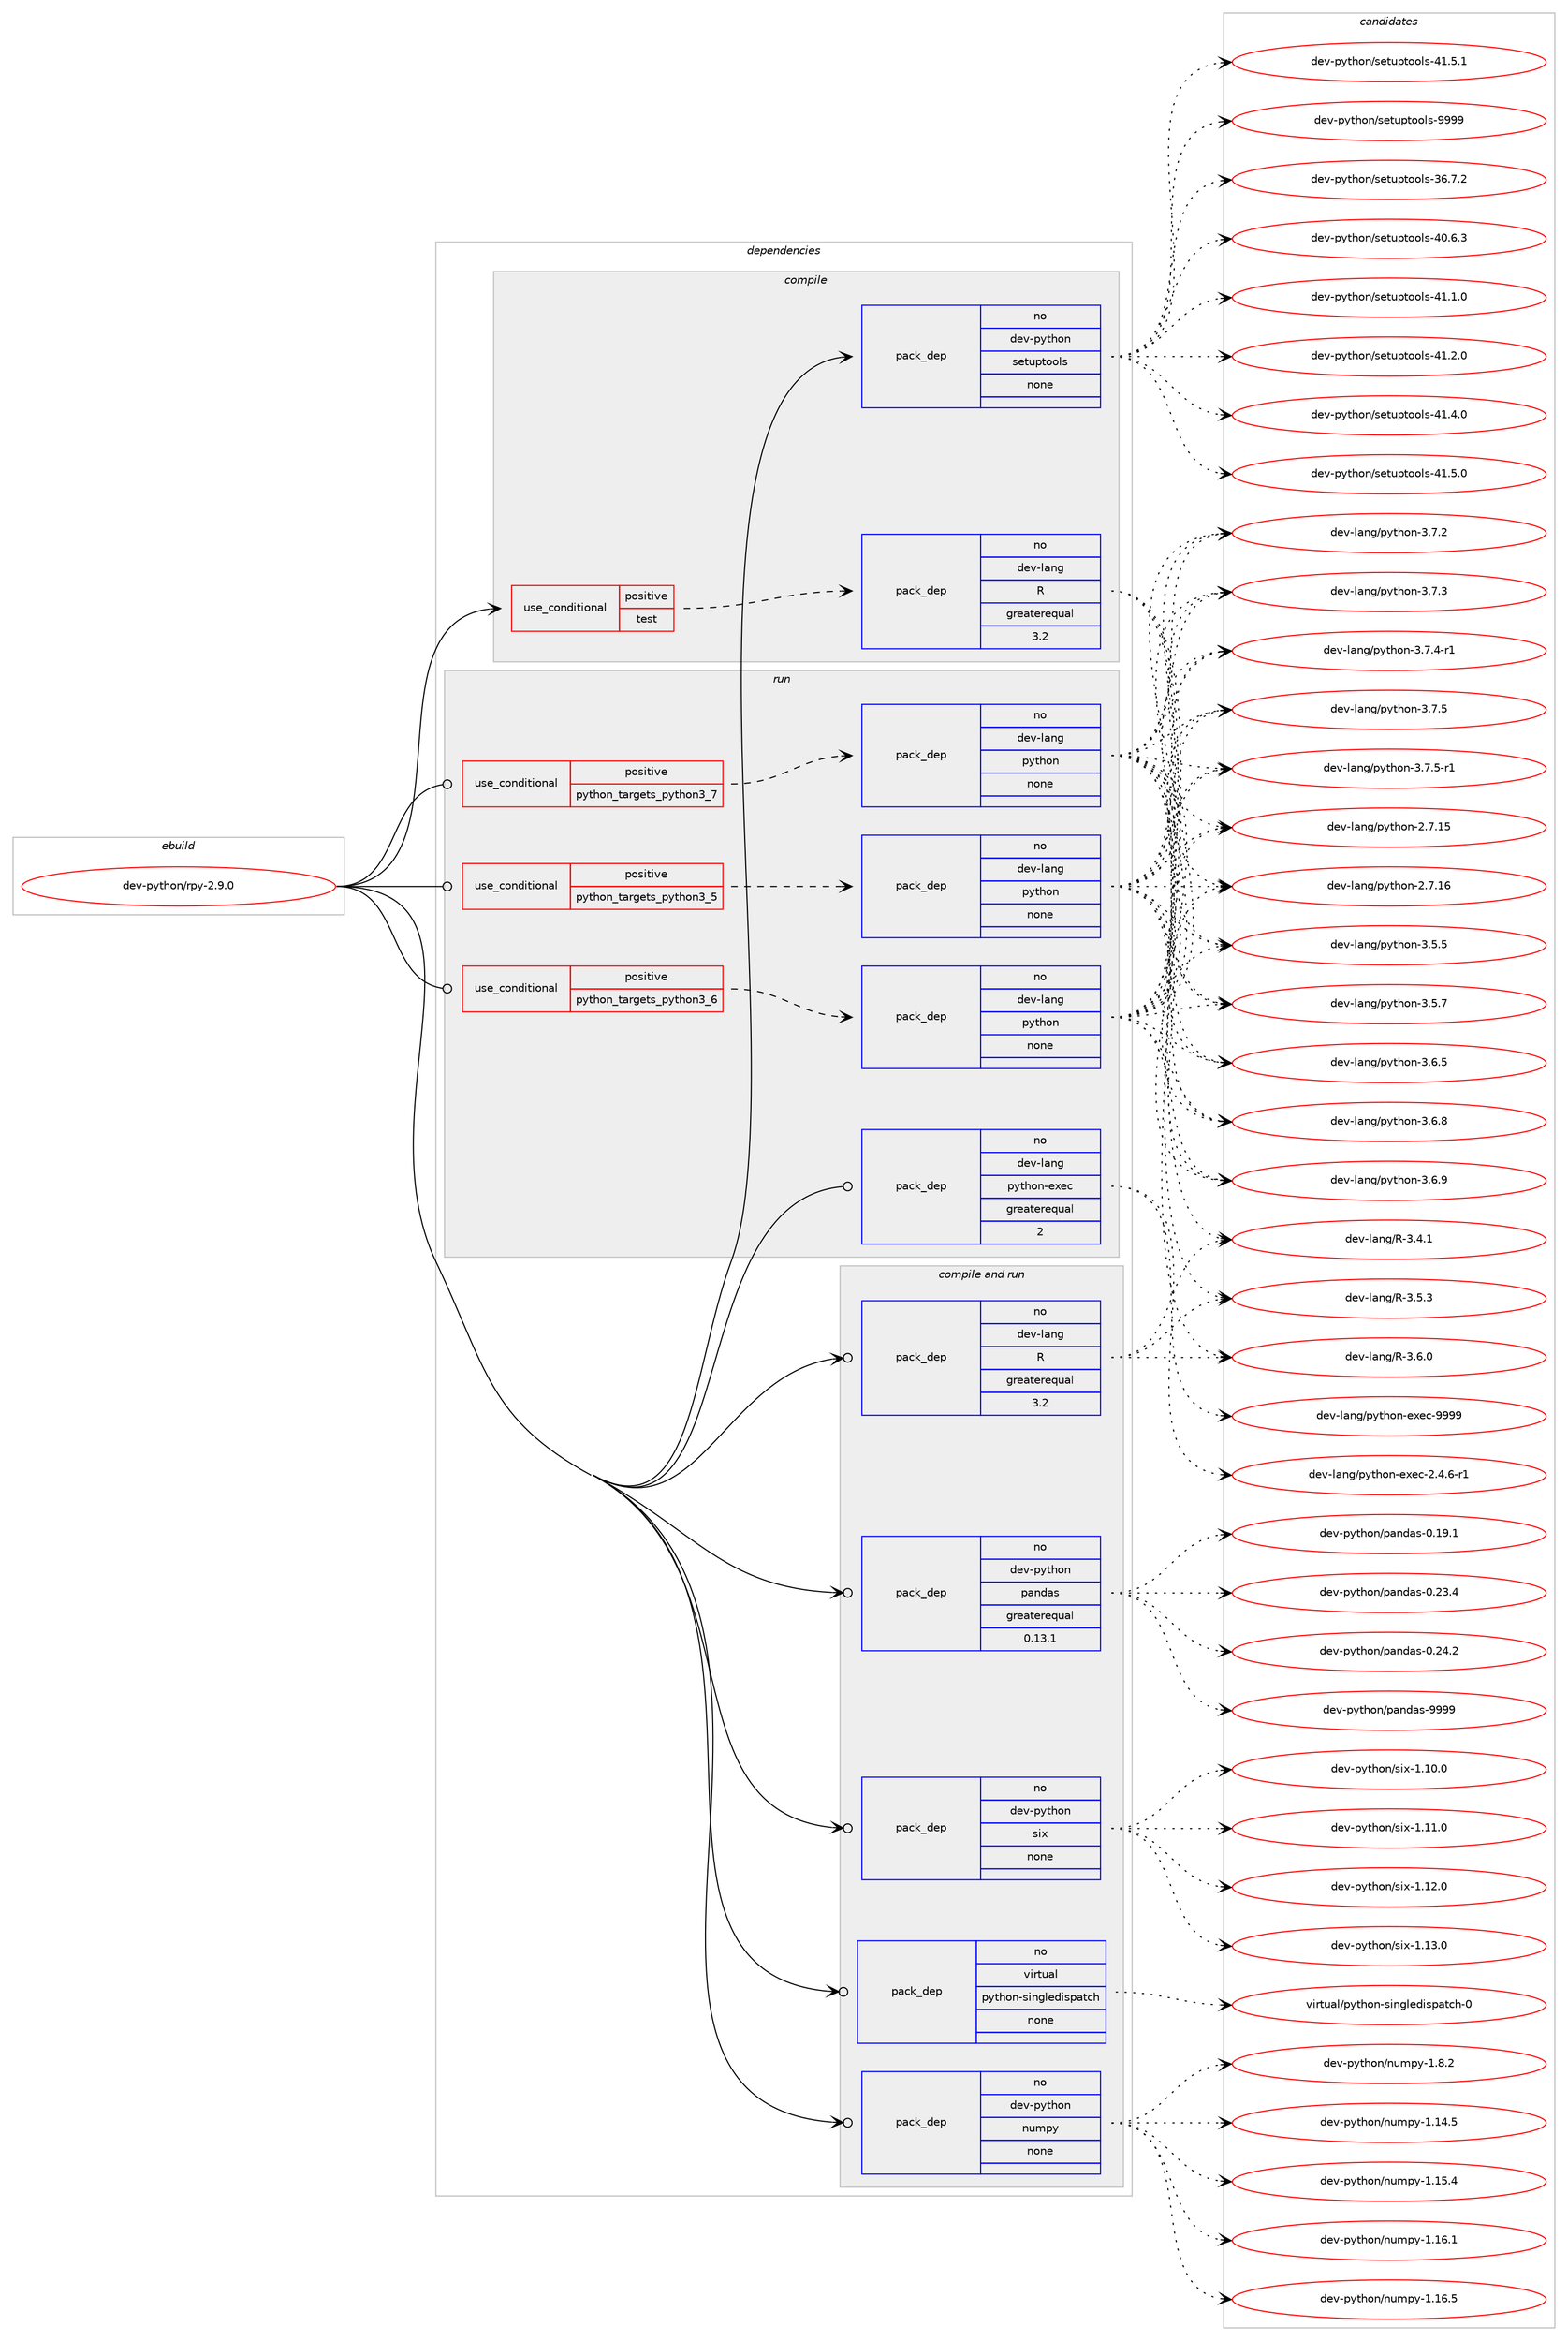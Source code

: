 digraph prolog {

# *************
# Graph options
# *************

newrank=true;
concentrate=true;
compound=true;
graph [rankdir=LR,fontname=Helvetica,fontsize=10,ranksep=1.5];#, ranksep=2.5, nodesep=0.2];
edge  [arrowhead=vee];
node  [fontname=Helvetica,fontsize=10];

# **********
# The ebuild
# **********

subgraph cluster_leftcol {
color=gray;
rank=same;
label=<<i>ebuild</i>>;
id [label="dev-python/rpy-2.9.0", color=red, width=4, href="../dev-python/rpy-2.9.0.svg"];
}

# ****************
# The dependencies
# ****************

subgraph cluster_midcol {
color=gray;
label=<<i>dependencies</i>>;
subgraph cluster_compile {
fillcolor="#eeeeee";
style=filled;
label=<<i>compile</i>>;
subgraph cond148879 {
dependency635883 [label=<<TABLE BORDER="0" CELLBORDER="1" CELLSPACING="0" CELLPADDING="4"><TR><TD ROWSPAN="3" CELLPADDING="10">use_conditional</TD></TR><TR><TD>positive</TD></TR><TR><TD>test</TD></TR></TABLE>>, shape=none, color=red];
subgraph pack475123 {
dependency635884 [label=<<TABLE BORDER="0" CELLBORDER="1" CELLSPACING="0" CELLPADDING="4" WIDTH="220"><TR><TD ROWSPAN="6" CELLPADDING="30">pack_dep</TD></TR><TR><TD WIDTH="110">no</TD></TR><TR><TD>dev-lang</TD></TR><TR><TD>R</TD></TR><TR><TD>greaterequal</TD></TR><TR><TD>3.2</TD></TR></TABLE>>, shape=none, color=blue];
}
dependency635883:e -> dependency635884:w [weight=20,style="dashed",arrowhead="vee"];
}
id:e -> dependency635883:w [weight=20,style="solid",arrowhead="vee"];
subgraph pack475124 {
dependency635885 [label=<<TABLE BORDER="0" CELLBORDER="1" CELLSPACING="0" CELLPADDING="4" WIDTH="220"><TR><TD ROWSPAN="6" CELLPADDING="30">pack_dep</TD></TR><TR><TD WIDTH="110">no</TD></TR><TR><TD>dev-python</TD></TR><TR><TD>setuptools</TD></TR><TR><TD>none</TD></TR><TR><TD></TD></TR></TABLE>>, shape=none, color=blue];
}
id:e -> dependency635885:w [weight=20,style="solid",arrowhead="vee"];
}
subgraph cluster_compileandrun {
fillcolor="#eeeeee";
style=filled;
label=<<i>compile and run</i>>;
subgraph pack475125 {
dependency635886 [label=<<TABLE BORDER="0" CELLBORDER="1" CELLSPACING="0" CELLPADDING="4" WIDTH="220"><TR><TD ROWSPAN="6" CELLPADDING="30">pack_dep</TD></TR><TR><TD WIDTH="110">no</TD></TR><TR><TD>dev-lang</TD></TR><TR><TD>R</TD></TR><TR><TD>greaterequal</TD></TR><TR><TD>3.2</TD></TR></TABLE>>, shape=none, color=blue];
}
id:e -> dependency635886:w [weight=20,style="solid",arrowhead="odotvee"];
subgraph pack475126 {
dependency635887 [label=<<TABLE BORDER="0" CELLBORDER="1" CELLSPACING="0" CELLPADDING="4" WIDTH="220"><TR><TD ROWSPAN="6" CELLPADDING="30">pack_dep</TD></TR><TR><TD WIDTH="110">no</TD></TR><TR><TD>dev-python</TD></TR><TR><TD>numpy</TD></TR><TR><TD>none</TD></TR><TR><TD></TD></TR></TABLE>>, shape=none, color=blue];
}
id:e -> dependency635887:w [weight=20,style="solid",arrowhead="odotvee"];
subgraph pack475127 {
dependency635888 [label=<<TABLE BORDER="0" CELLBORDER="1" CELLSPACING="0" CELLPADDING="4" WIDTH="220"><TR><TD ROWSPAN="6" CELLPADDING="30">pack_dep</TD></TR><TR><TD WIDTH="110">no</TD></TR><TR><TD>dev-python</TD></TR><TR><TD>pandas</TD></TR><TR><TD>greaterequal</TD></TR><TR><TD>0.13.1</TD></TR></TABLE>>, shape=none, color=blue];
}
id:e -> dependency635888:w [weight=20,style="solid",arrowhead="odotvee"];
subgraph pack475128 {
dependency635889 [label=<<TABLE BORDER="0" CELLBORDER="1" CELLSPACING="0" CELLPADDING="4" WIDTH="220"><TR><TD ROWSPAN="6" CELLPADDING="30">pack_dep</TD></TR><TR><TD WIDTH="110">no</TD></TR><TR><TD>dev-python</TD></TR><TR><TD>six</TD></TR><TR><TD>none</TD></TR><TR><TD></TD></TR></TABLE>>, shape=none, color=blue];
}
id:e -> dependency635889:w [weight=20,style="solid",arrowhead="odotvee"];
subgraph pack475129 {
dependency635890 [label=<<TABLE BORDER="0" CELLBORDER="1" CELLSPACING="0" CELLPADDING="4" WIDTH="220"><TR><TD ROWSPAN="6" CELLPADDING="30">pack_dep</TD></TR><TR><TD WIDTH="110">no</TD></TR><TR><TD>virtual</TD></TR><TR><TD>python-singledispatch</TD></TR><TR><TD>none</TD></TR><TR><TD></TD></TR></TABLE>>, shape=none, color=blue];
}
id:e -> dependency635890:w [weight=20,style="solid",arrowhead="odotvee"];
}
subgraph cluster_run {
fillcolor="#eeeeee";
style=filled;
label=<<i>run</i>>;
subgraph cond148880 {
dependency635891 [label=<<TABLE BORDER="0" CELLBORDER="1" CELLSPACING="0" CELLPADDING="4"><TR><TD ROWSPAN="3" CELLPADDING="10">use_conditional</TD></TR><TR><TD>positive</TD></TR><TR><TD>python_targets_python3_5</TD></TR></TABLE>>, shape=none, color=red];
subgraph pack475130 {
dependency635892 [label=<<TABLE BORDER="0" CELLBORDER="1" CELLSPACING="0" CELLPADDING="4" WIDTH="220"><TR><TD ROWSPAN="6" CELLPADDING="30">pack_dep</TD></TR><TR><TD WIDTH="110">no</TD></TR><TR><TD>dev-lang</TD></TR><TR><TD>python</TD></TR><TR><TD>none</TD></TR><TR><TD></TD></TR></TABLE>>, shape=none, color=blue];
}
dependency635891:e -> dependency635892:w [weight=20,style="dashed",arrowhead="vee"];
}
id:e -> dependency635891:w [weight=20,style="solid",arrowhead="odot"];
subgraph cond148881 {
dependency635893 [label=<<TABLE BORDER="0" CELLBORDER="1" CELLSPACING="0" CELLPADDING="4"><TR><TD ROWSPAN="3" CELLPADDING="10">use_conditional</TD></TR><TR><TD>positive</TD></TR><TR><TD>python_targets_python3_6</TD></TR></TABLE>>, shape=none, color=red];
subgraph pack475131 {
dependency635894 [label=<<TABLE BORDER="0" CELLBORDER="1" CELLSPACING="0" CELLPADDING="4" WIDTH="220"><TR><TD ROWSPAN="6" CELLPADDING="30">pack_dep</TD></TR><TR><TD WIDTH="110">no</TD></TR><TR><TD>dev-lang</TD></TR><TR><TD>python</TD></TR><TR><TD>none</TD></TR><TR><TD></TD></TR></TABLE>>, shape=none, color=blue];
}
dependency635893:e -> dependency635894:w [weight=20,style="dashed",arrowhead="vee"];
}
id:e -> dependency635893:w [weight=20,style="solid",arrowhead="odot"];
subgraph cond148882 {
dependency635895 [label=<<TABLE BORDER="0" CELLBORDER="1" CELLSPACING="0" CELLPADDING="4"><TR><TD ROWSPAN="3" CELLPADDING="10">use_conditional</TD></TR><TR><TD>positive</TD></TR><TR><TD>python_targets_python3_7</TD></TR></TABLE>>, shape=none, color=red];
subgraph pack475132 {
dependency635896 [label=<<TABLE BORDER="0" CELLBORDER="1" CELLSPACING="0" CELLPADDING="4" WIDTH="220"><TR><TD ROWSPAN="6" CELLPADDING="30">pack_dep</TD></TR><TR><TD WIDTH="110">no</TD></TR><TR><TD>dev-lang</TD></TR><TR><TD>python</TD></TR><TR><TD>none</TD></TR><TR><TD></TD></TR></TABLE>>, shape=none, color=blue];
}
dependency635895:e -> dependency635896:w [weight=20,style="dashed",arrowhead="vee"];
}
id:e -> dependency635895:w [weight=20,style="solid",arrowhead="odot"];
subgraph pack475133 {
dependency635897 [label=<<TABLE BORDER="0" CELLBORDER="1" CELLSPACING="0" CELLPADDING="4" WIDTH="220"><TR><TD ROWSPAN="6" CELLPADDING="30">pack_dep</TD></TR><TR><TD WIDTH="110">no</TD></TR><TR><TD>dev-lang</TD></TR><TR><TD>python-exec</TD></TR><TR><TD>greaterequal</TD></TR><TR><TD>2</TD></TR></TABLE>>, shape=none, color=blue];
}
id:e -> dependency635897:w [weight=20,style="solid",arrowhead="odot"];
}
}

# **************
# The candidates
# **************

subgraph cluster_choices {
rank=same;
color=gray;
label=<<i>candidates</i>>;

subgraph choice475123 {
color=black;
nodesep=1;
choice10010111845108971101034782455146524649 [label="dev-lang/R-3.4.1", color=red, width=4,href="../dev-lang/R-3.4.1.svg"];
choice10010111845108971101034782455146534651 [label="dev-lang/R-3.5.3", color=red, width=4,href="../dev-lang/R-3.5.3.svg"];
choice10010111845108971101034782455146544648 [label="dev-lang/R-3.6.0", color=red, width=4,href="../dev-lang/R-3.6.0.svg"];
dependency635884:e -> choice10010111845108971101034782455146524649:w [style=dotted,weight="100"];
dependency635884:e -> choice10010111845108971101034782455146534651:w [style=dotted,weight="100"];
dependency635884:e -> choice10010111845108971101034782455146544648:w [style=dotted,weight="100"];
}
subgraph choice475124 {
color=black;
nodesep=1;
choice100101118451121211161041111104711510111611711211611111110811545515446554650 [label="dev-python/setuptools-36.7.2", color=red, width=4,href="../dev-python/setuptools-36.7.2.svg"];
choice100101118451121211161041111104711510111611711211611111110811545524846544651 [label="dev-python/setuptools-40.6.3", color=red, width=4,href="../dev-python/setuptools-40.6.3.svg"];
choice100101118451121211161041111104711510111611711211611111110811545524946494648 [label="dev-python/setuptools-41.1.0", color=red, width=4,href="../dev-python/setuptools-41.1.0.svg"];
choice100101118451121211161041111104711510111611711211611111110811545524946504648 [label="dev-python/setuptools-41.2.0", color=red, width=4,href="../dev-python/setuptools-41.2.0.svg"];
choice100101118451121211161041111104711510111611711211611111110811545524946524648 [label="dev-python/setuptools-41.4.0", color=red, width=4,href="../dev-python/setuptools-41.4.0.svg"];
choice100101118451121211161041111104711510111611711211611111110811545524946534648 [label="dev-python/setuptools-41.5.0", color=red, width=4,href="../dev-python/setuptools-41.5.0.svg"];
choice100101118451121211161041111104711510111611711211611111110811545524946534649 [label="dev-python/setuptools-41.5.1", color=red, width=4,href="../dev-python/setuptools-41.5.1.svg"];
choice10010111845112121116104111110471151011161171121161111111081154557575757 [label="dev-python/setuptools-9999", color=red, width=4,href="../dev-python/setuptools-9999.svg"];
dependency635885:e -> choice100101118451121211161041111104711510111611711211611111110811545515446554650:w [style=dotted,weight="100"];
dependency635885:e -> choice100101118451121211161041111104711510111611711211611111110811545524846544651:w [style=dotted,weight="100"];
dependency635885:e -> choice100101118451121211161041111104711510111611711211611111110811545524946494648:w [style=dotted,weight="100"];
dependency635885:e -> choice100101118451121211161041111104711510111611711211611111110811545524946504648:w [style=dotted,weight="100"];
dependency635885:e -> choice100101118451121211161041111104711510111611711211611111110811545524946524648:w [style=dotted,weight="100"];
dependency635885:e -> choice100101118451121211161041111104711510111611711211611111110811545524946534648:w [style=dotted,weight="100"];
dependency635885:e -> choice100101118451121211161041111104711510111611711211611111110811545524946534649:w [style=dotted,weight="100"];
dependency635885:e -> choice10010111845112121116104111110471151011161171121161111111081154557575757:w [style=dotted,weight="100"];
}
subgraph choice475125 {
color=black;
nodesep=1;
choice10010111845108971101034782455146524649 [label="dev-lang/R-3.4.1", color=red, width=4,href="../dev-lang/R-3.4.1.svg"];
choice10010111845108971101034782455146534651 [label="dev-lang/R-3.5.3", color=red, width=4,href="../dev-lang/R-3.5.3.svg"];
choice10010111845108971101034782455146544648 [label="dev-lang/R-3.6.0", color=red, width=4,href="../dev-lang/R-3.6.0.svg"];
dependency635886:e -> choice10010111845108971101034782455146524649:w [style=dotted,weight="100"];
dependency635886:e -> choice10010111845108971101034782455146534651:w [style=dotted,weight="100"];
dependency635886:e -> choice10010111845108971101034782455146544648:w [style=dotted,weight="100"];
}
subgraph choice475126 {
color=black;
nodesep=1;
choice100101118451121211161041111104711011710911212145494649524653 [label="dev-python/numpy-1.14.5", color=red, width=4,href="../dev-python/numpy-1.14.5.svg"];
choice100101118451121211161041111104711011710911212145494649534652 [label="dev-python/numpy-1.15.4", color=red, width=4,href="../dev-python/numpy-1.15.4.svg"];
choice100101118451121211161041111104711011710911212145494649544649 [label="dev-python/numpy-1.16.1", color=red, width=4,href="../dev-python/numpy-1.16.1.svg"];
choice100101118451121211161041111104711011710911212145494649544653 [label="dev-python/numpy-1.16.5", color=red, width=4,href="../dev-python/numpy-1.16.5.svg"];
choice1001011184511212111610411111047110117109112121454946564650 [label="dev-python/numpy-1.8.2", color=red, width=4,href="../dev-python/numpy-1.8.2.svg"];
dependency635887:e -> choice100101118451121211161041111104711011710911212145494649524653:w [style=dotted,weight="100"];
dependency635887:e -> choice100101118451121211161041111104711011710911212145494649534652:w [style=dotted,weight="100"];
dependency635887:e -> choice100101118451121211161041111104711011710911212145494649544649:w [style=dotted,weight="100"];
dependency635887:e -> choice100101118451121211161041111104711011710911212145494649544653:w [style=dotted,weight="100"];
dependency635887:e -> choice1001011184511212111610411111047110117109112121454946564650:w [style=dotted,weight="100"];
}
subgraph choice475127 {
color=black;
nodesep=1;
choice1001011184511212111610411111047112971101009711545484649574649 [label="dev-python/pandas-0.19.1", color=red, width=4,href="../dev-python/pandas-0.19.1.svg"];
choice1001011184511212111610411111047112971101009711545484650514652 [label="dev-python/pandas-0.23.4", color=red, width=4,href="../dev-python/pandas-0.23.4.svg"];
choice1001011184511212111610411111047112971101009711545484650524650 [label="dev-python/pandas-0.24.2", color=red, width=4,href="../dev-python/pandas-0.24.2.svg"];
choice100101118451121211161041111104711297110100971154557575757 [label="dev-python/pandas-9999", color=red, width=4,href="../dev-python/pandas-9999.svg"];
dependency635888:e -> choice1001011184511212111610411111047112971101009711545484649574649:w [style=dotted,weight="100"];
dependency635888:e -> choice1001011184511212111610411111047112971101009711545484650514652:w [style=dotted,weight="100"];
dependency635888:e -> choice1001011184511212111610411111047112971101009711545484650524650:w [style=dotted,weight="100"];
dependency635888:e -> choice100101118451121211161041111104711297110100971154557575757:w [style=dotted,weight="100"];
}
subgraph choice475128 {
color=black;
nodesep=1;
choice100101118451121211161041111104711510512045494649484648 [label="dev-python/six-1.10.0", color=red, width=4,href="../dev-python/six-1.10.0.svg"];
choice100101118451121211161041111104711510512045494649494648 [label="dev-python/six-1.11.0", color=red, width=4,href="../dev-python/six-1.11.0.svg"];
choice100101118451121211161041111104711510512045494649504648 [label="dev-python/six-1.12.0", color=red, width=4,href="../dev-python/six-1.12.0.svg"];
choice100101118451121211161041111104711510512045494649514648 [label="dev-python/six-1.13.0", color=red, width=4,href="../dev-python/six-1.13.0.svg"];
dependency635889:e -> choice100101118451121211161041111104711510512045494649484648:w [style=dotted,weight="100"];
dependency635889:e -> choice100101118451121211161041111104711510512045494649494648:w [style=dotted,weight="100"];
dependency635889:e -> choice100101118451121211161041111104711510512045494649504648:w [style=dotted,weight="100"];
dependency635889:e -> choice100101118451121211161041111104711510512045494649514648:w [style=dotted,weight="100"];
}
subgraph choice475129 {
color=black;
nodesep=1;
choice11810511411611797108471121211161041111104511510511010310810110010511511297116991044548 [label="virtual/python-singledispatch-0", color=red, width=4,href="../virtual/python-singledispatch-0.svg"];
dependency635890:e -> choice11810511411611797108471121211161041111104511510511010310810110010511511297116991044548:w [style=dotted,weight="100"];
}
subgraph choice475130 {
color=black;
nodesep=1;
choice10010111845108971101034711212111610411111045504655464953 [label="dev-lang/python-2.7.15", color=red, width=4,href="../dev-lang/python-2.7.15.svg"];
choice10010111845108971101034711212111610411111045504655464954 [label="dev-lang/python-2.7.16", color=red, width=4,href="../dev-lang/python-2.7.16.svg"];
choice100101118451089711010347112121116104111110455146534653 [label="dev-lang/python-3.5.5", color=red, width=4,href="../dev-lang/python-3.5.5.svg"];
choice100101118451089711010347112121116104111110455146534655 [label="dev-lang/python-3.5.7", color=red, width=4,href="../dev-lang/python-3.5.7.svg"];
choice100101118451089711010347112121116104111110455146544653 [label="dev-lang/python-3.6.5", color=red, width=4,href="../dev-lang/python-3.6.5.svg"];
choice100101118451089711010347112121116104111110455146544656 [label="dev-lang/python-3.6.8", color=red, width=4,href="../dev-lang/python-3.6.8.svg"];
choice100101118451089711010347112121116104111110455146544657 [label="dev-lang/python-3.6.9", color=red, width=4,href="../dev-lang/python-3.6.9.svg"];
choice100101118451089711010347112121116104111110455146554650 [label="dev-lang/python-3.7.2", color=red, width=4,href="../dev-lang/python-3.7.2.svg"];
choice100101118451089711010347112121116104111110455146554651 [label="dev-lang/python-3.7.3", color=red, width=4,href="../dev-lang/python-3.7.3.svg"];
choice1001011184510897110103471121211161041111104551465546524511449 [label="dev-lang/python-3.7.4-r1", color=red, width=4,href="../dev-lang/python-3.7.4-r1.svg"];
choice100101118451089711010347112121116104111110455146554653 [label="dev-lang/python-3.7.5", color=red, width=4,href="../dev-lang/python-3.7.5.svg"];
choice1001011184510897110103471121211161041111104551465546534511449 [label="dev-lang/python-3.7.5-r1", color=red, width=4,href="../dev-lang/python-3.7.5-r1.svg"];
dependency635892:e -> choice10010111845108971101034711212111610411111045504655464953:w [style=dotted,weight="100"];
dependency635892:e -> choice10010111845108971101034711212111610411111045504655464954:w [style=dotted,weight="100"];
dependency635892:e -> choice100101118451089711010347112121116104111110455146534653:w [style=dotted,weight="100"];
dependency635892:e -> choice100101118451089711010347112121116104111110455146534655:w [style=dotted,weight="100"];
dependency635892:e -> choice100101118451089711010347112121116104111110455146544653:w [style=dotted,weight="100"];
dependency635892:e -> choice100101118451089711010347112121116104111110455146544656:w [style=dotted,weight="100"];
dependency635892:e -> choice100101118451089711010347112121116104111110455146544657:w [style=dotted,weight="100"];
dependency635892:e -> choice100101118451089711010347112121116104111110455146554650:w [style=dotted,weight="100"];
dependency635892:e -> choice100101118451089711010347112121116104111110455146554651:w [style=dotted,weight="100"];
dependency635892:e -> choice1001011184510897110103471121211161041111104551465546524511449:w [style=dotted,weight="100"];
dependency635892:e -> choice100101118451089711010347112121116104111110455146554653:w [style=dotted,weight="100"];
dependency635892:e -> choice1001011184510897110103471121211161041111104551465546534511449:w [style=dotted,weight="100"];
}
subgraph choice475131 {
color=black;
nodesep=1;
choice10010111845108971101034711212111610411111045504655464953 [label="dev-lang/python-2.7.15", color=red, width=4,href="../dev-lang/python-2.7.15.svg"];
choice10010111845108971101034711212111610411111045504655464954 [label="dev-lang/python-2.7.16", color=red, width=4,href="../dev-lang/python-2.7.16.svg"];
choice100101118451089711010347112121116104111110455146534653 [label="dev-lang/python-3.5.5", color=red, width=4,href="../dev-lang/python-3.5.5.svg"];
choice100101118451089711010347112121116104111110455146534655 [label="dev-lang/python-3.5.7", color=red, width=4,href="../dev-lang/python-3.5.7.svg"];
choice100101118451089711010347112121116104111110455146544653 [label="dev-lang/python-3.6.5", color=red, width=4,href="../dev-lang/python-3.6.5.svg"];
choice100101118451089711010347112121116104111110455146544656 [label="dev-lang/python-3.6.8", color=red, width=4,href="../dev-lang/python-3.6.8.svg"];
choice100101118451089711010347112121116104111110455146544657 [label="dev-lang/python-3.6.9", color=red, width=4,href="../dev-lang/python-3.6.9.svg"];
choice100101118451089711010347112121116104111110455146554650 [label="dev-lang/python-3.7.2", color=red, width=4,href="../dev-lang/python-3.7.2.svg"];
choice100101118451089711010347112121116104111110455146554651 [label="dev-lang/python-3.7.3", color=red, width=4,href="../dev-lang/python-3.7.3.svg"];
choice1001011184510897110103471121211161041111104551465546524511449 [label="dev-lang/python-3.7.4-r1", color=red, width=4,href="../dev-lang/python-3.7.4-r1.svg"];
choice100101118451089711010347112121116104111110455146554653 [label="dev-lang/python-3.7.5", color=red, width=4,href="../dev-lang/python-3.7.5.svg"];
choice1001011184510897110103471121211161041111104551465546534511449 [label="dev-lang/python-3.7.5-r1", color=red, width=4,href="../dev-lang/python-3.7.5-r1.svg"];
dependency635894:e -> choice10010111845108971101034711212111610411111045504655464953:w [style=dotted,weight="100"];
dependency635894:e -> choice10010111845108971101034711212111610411111045504655464954:w [style=dotted,weight="100"];
dependency635894:e -> choice100101118451089711010347112121116104111110455146534653:w [style=dotted,weight="100"];
dependency635894:e -> choice100101118451089711010347112121116104111110455146534655:w [style=dotted,weight="100"];
dependency635894:e -> choice100101118451089711010347112121116104111110455146544653:w [style=dotted,weight="100"];
dependency635894:e -> choice100101118451089711010347112121116104111110455146544656:w [style=dotted,weight="100"];
dependency635894:e -> choice100101118451089711010347112121116104111110455146544657:w [style=dotted,weight="100"];
dependency635894:e -> choice100101118451089711010347112121116104111110455146554650:w [style=dotted,weight="100"];
dependency635894:e -> choice100101118451089711010347112121116104111110455146554651:w [style=dotted,weight="100"];
dependency635894:e -> choice1001011184510897110103471121211161041111104551465546524511449:w [style=dotted,weight="100"];
dependency635894:e -> choice100101118451089711010347112121116104111110455146554653:w [style=dotted,weight="100"];
dependency635894:e -> choice1001011184510897110103471121211161041111104551465546534511449:w [style=dotted,weight="100"];
}
subgraph choice475132 {
color=black;
nodesep=1;
choice10010111845108971101034711212111610411111045504655464953 [label="dev-lang/python-2.7.15", color=red, width=4,href="../dev-lang/python-2.7.15.svg"];
choice10010111845108971101034711212111610411111045504655464954 [label="dev-lang/python-2.7.16", color=red, width=4,href="../dev-lang/python-2.7.16.svg"];
choice100101118451089711010347112121116104111110455146534653 [label="dev-lang/python-3.5.5", color=red, width=4,href="../dev-lang/python-3.5.5.svg"];
choice100101118451089711010347112121116104111110455146534655 [label="dev-lang/python-3.5.7", color=red, width=4,href="../dev-lang/python-3.5.7.svg"];
choice100101118451089711010347112121116104111110455146544653 [label="dev-lang/python-3.6.5", color=red, width=4,href="../dev-lang/python-3.6.5.svg"];
choice100101118451089711010347112121116104111110455146544656 [label="dev-lang/python-3.6.8", color=red, width=4,href="../dev-lang/python-3.6.8.svg"];
choice100101118451089711010347112121116104111110455146544657 [label="dev-lang/python-3.6.9", color=red, width=4,href="../dev-lang/python-3.6.9.svg"];
choice100101118451089711010347112121116104111110455146554650 [label="dev-lang/python-3.7.2", color=red, width=4,href="../dev-lang/python-3.7.2.svg"];
choice100101118451089711010347112121116104111110455146554651 [label="dev-lang/python-3.7.3", color=red, width=4,href="../dev-lang/python-3.7.3.svg"];
choice1001011184510897110103471121211161041111104551465546524511449 [label="dev-lang/python-3.7.4-r1", color=red, width=4,href="../dev-lang/python-3.7.4-r1.svg"];
choice100101118451089711010347112121116104111110455146554653 [label="dev-lang/python-3.7.5", color=red, width=4,href="../dev-lang/python-3.7.5.svg"];
choice1001011184510897110103471121211161041111104551465546534511449 [label="dev-lang/python-3.7.5-r1", color=red, width=4,href="../dev-lang/python-3.7.5-r1.svg"];
dependency635896:e -> choice10010111845108971101034711212111610411111045504655464953:w [style=dotted,weight="100"];
dependency635896:e -> choice10010111845108971101034711212111610411111045504655464954:w [style=dotted,weight="100"];
dependency635896:e -> choice100101118451089711010347112121116104111110455146534653:w [style=dotted,weight="100"];
dependency635896:e -> choice100101118451089711010347112121116104111110455146534655:w [style=dotted,weight="100"];
dependency635896:e -> choice100101118451089711010347112121116104111110455146544653:w [style=dotted,weight="100"];
dependency635896:e -> choice100101118451089711010347112121116104111110455146544656:w [style=dotted,weight="100"];
dependency635896:e -> choice100101118451089711010347112121116104111110455146544657:w [style=dotted,weight="100"];
dependency635896:e -> choice100101118451089711010347112121116104111110455146554650:w [style=dotted,weight="100"];
dependency635896:e -> choice100101118451089711010347112121116104111110455146554651:w [style=dotted,weight="100"];
dependency635896:e -> choice1001011184510897110103471121211161041111104551465546524511449:w [style=dotted,weight="100"];
dependency635896:e -> choice100101118451089711010347112121116104111110455146554653:w [style=dotted,weight="100"];
dependency635896:e -> choice1001011184510897110103471121211161041111104551465546534511449:w [style=dotted,weight="100"];
}
subgraph choice475133 {
color=black;
nodesep=1;
choice10010111845108971101034711212111610411111045101120101994550465246544511449 [label="dev-lang/python-exec-2.4.6-r1", color=red, width=4,href="../dev-lang/python-exec-2.4.6-r1.svg"];
choice10010111845108971101034711212111610411111045101120101994557575757 [label="dev-lang/python-exec-9999", color=red, width=4,href="../dev-lang/python-exec-9999.svg"];
dependency635897:e -> choice10010111845108971101034711212111610411111045101120101994550465246544511449:w [style=dotted,weight="100"];
dependency635897:e -> choice10010111845108971101034711212111610411111045101120101994557575757:w [style=dotted,weight="100"];
}
}

}
